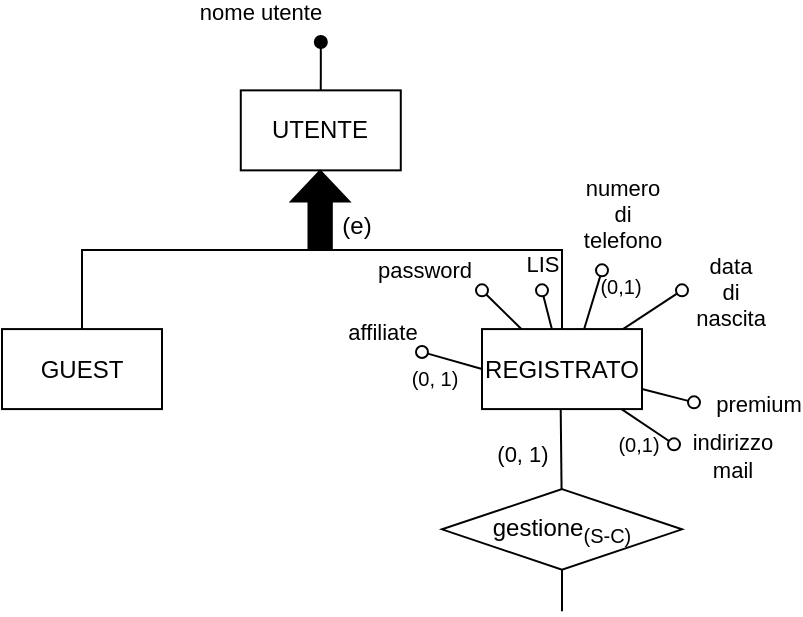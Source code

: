 <mxfile scale="1" border="10">
    <diagram id="-rriOPSDnHkLpZKLwRpb" name="Page-1">
        <mxGraphModel dx="3340" dy="2746" grid="1" gridSize="10" guides="1" tooltips="1" connect="1" arrows="1" fold="1" page="1" pageScale="1" pageWidth="850" pageHeight="1100" background="#FFFFFF" math="0" shadow="0">
            <root>
                <mxCell id="0"/>
                <mxCell id="1" parent="0"/>
                <mxCell id="343" style="edgeStyle=elbowEdgeStyle;html=1;exitX=0.5;exitY=1;exitDx=0;exitDy=0;entryX=0.5;entryY=0;entryDx=0;entryDy=0;endArrow=none;endFill=0;elbow=vertical;rounded=0;jumpStyle=arc;" parent="1" source="346" target="347" edge="1">
                    <mxGeometry relative="1" as="geometry">
                        <mxPoint x="-2300.58" y="-2022.46" as="sourcePoint"/>
                        <mxPoint x="-2380.59" y="-1962.46" as="targetPoint"/>
                    </mxGeometry>
                </mxCell>
                <mxCell id="344" style="edgeStyle=elbowEdgeStyle;elbow=vertical;html=1;exitX=0.5;exitY=1;exitDx=0;exitDy=0;entryX=0.5;entryY=0;entryDx=0;entryDy=0;endArrow=none;endFill=0;rounded=0;jumpStyle=arc;" parent="1" source="346" target="349" edge="1">
                    <mxGeometry relative="1" as="geometry"/>
                </mxCell>
                <mxCell id="346" value="UTENTE" style="whiteSpace=wrap;html=1;" parent="1" vertex="1">
                    <mxGeometry x="-2360.61" y="-2120.82" width="80" height="40" as="geometry"/>
                </mxCell>
                <mxCell id="347" value="GUEST" style="whiteSpace=wrap;html=1;" parent="1" vertex="1">
                    <mxGeometry x="-2480" y="-2001.46" width="80" height="40" as="geometry"/>
                </mxCell>
                <mxCell id="349" value="REGISTRATO" style="whiteSpace=wrap;html=1;" parent="1" vertex="1">
                    <mxGeometry x="-2240" y="-2001.46" width="80" height="40" as="geometry"/>
                </mxCell>
                <mxCell id="350" value="" style="shape=singleArrow;whiteSpace=wrap;html=1;arrowWidth=0.4;arrowSize=0.4;rotation=-90;fillColor=#000000;" parent="1" vertex="1">
                    <mxGeometry x="-2340.3" y="-2075.9" width="38.76" height="29.17" as="geometry"/>
                </mxCell>
                <mxCell id="351" value="(e)" style="text;html=1;align=center;verticalAlign=middle;resizable=0;points=[];autosize=1;strokeColor=none;fillColor=none;" parent="1" vertex="1">
                    <mxGeometry x="-2322.61" y="-2067.82" width="40" height="30" as="geometry"/>
                </mxCell>
                <mxCell id="352" value="" style="endArrow=oval;html=1;fillStyle=auto;strokeWidth=1;startSize=6;endSize=6;fillColor=#000000;startArrow=none;startFill=0;endFill=1;exitX=0.5;exitY=0;exitDx=0;exitDy=0;" parent="1" source="346" edge="1">
                    <mxGeometry width="50" height="50" relative="1" as="geometry">
                        <mxPoint x="-2180.58" y="-1539.8" as="sourcePoint"/>
                        <mxPoint x="-2320.58" y="-2144.98" as="targetPoint"/>
                    </mxGeometry>
                </mxCell>
                <mxCell id="353" value="nome utente" style="edgeLabel;html=1;align=center;verticalAlign=middle;resizable=0;points=[];" parent="352" vertex="1" connectable="0">
                    <mxGeometry x="0.479" y="1" relative="1" as="geometry">
                        <mxPoint x="-30" y="-21" as="offset"/>
                    </mxGeometry>
                </mxCell>
                <mxCell id="354" value="" style="endArrow=oval;html=1;fillStyle=auto;strokeWidth=1;startSize=6;endSize=6;fillColor=#000000;startArrow=none;startFill=0;endFill=0;" parent="1" source="349" edge="1">
                    <mxGeometry width="50" height="50" relative="1" as="geometry">
                        <mxPoint x="-2278.91" y="-1693.193" as="sourcePoint"/>
                        <mxPoint x="-2240" y="-2020.82" as="targetPoint"/>
                    </mxGeometry>
                </mxCell>
                <mxCell id="355" value="password" style="edgeLabel;html=1;align=center;verticalAlign=middle;resizable=0;points=[];" parent="354" vertex="1" connectable="0">
                    <mxGeometry x="0.479" y="1" relative="1" as="geometry">
                        <mxPoint x="-34" y="-16" as="offset"/>
                    </mxGeometry>
                </mxCell>
                <mxCell id="356" value="" style="endArrow=oval;html=1;fillStyle=auto;strokeWidth=1;startSize=6;endSize=6;fillColor=#000000;startArrow=none;startFill=0;endFill=0;" parent="1" source="349" edge="1">
                    <mxGeometry width="50" height="50" relative="1" as="geometry">
                        <mxPoint x="-2263.91" y="-1699.86" as="sourcePoint"/>
                        <mxPoint x="-2144" y="-1943.82" as="targetPoint"/>
                    </mxGeometry>
                </mxCell>
                <mxCell id="357" value="indirizzo&lt;br&gt;mail" style="edgeLabel;html=1;align=center;verticalAlign=middle;resizable=0;points=[];" parent="356" vertex="1" connectable="0">
                    <mxGeometry x="0.479" y="1" relative="1" as="geometry">
                        <mxPoint x="35" y="11" as="offset"/>
                    </mxGeometry>
                </mxCell>
                <mxCell id="358" value="" style="endArrow=oval;html=1;fillStyle=auto;strokeWidth=1;startSize=6;endSize=6;fillColor=#000000;startArrow=none;startFill=0;endFill=0;" parent="1" edge="1">
                    <mxGeometry width="50" height="50" relative="1" as="geometry">
                        <mxPoint x="-2188.924" y="-2001.46" as="sourcePoint"/>
                        <mxPoint x="-2180" y="-2030.82" as="targetPoint"/>
                    </mxGeometry>
                </mxCell>
                <mxCell id="359" value="numero&lt;br&gt;di&lt;br&gt;telefono" style="edgeLabel;html=1;align=center;verticalAlign=middle;resizable=0;points=[];" parent="358" vertex="1" connectable="0">
                    <mxGeometry x="0.479" y="1" relative="1" as="geometry">
                        <mxPoint x="13" y="-36" as="offset"/>
                    </mxGeometry>
                </mxCell>
                <mxCell id="360" value="" style="endArrow=oval;html=1;fillStyle=auto;strokeWidth=1;startSize=6;endSize=6;fillColor=#000000;startArrow=none;startFill=0;endFill=0;" parent="1" source="349" edge="1">
                    <mxGeometry width="50" height="50" relative="1" as="geometry">
                        <mxPoint x="-2243.91" y="-1679.86" as="sourcePoint"/>
                        <mxPoint x="-2140" y="-2020.82" as="targetPoint"/>
                    </mxGeometry>
                </mxCell>
                <mxCell id="361" value="data&lt;br&gt;di&lt;br&gt;nascita" style="edgeLabel;html=1;align=center;verticalAlign=middle;resizable=0;points=[];" parent="360" vertex="1" connectable="0">
                    <mxGeometry x="0.479" y="1" relative="1" as="geometry">
                        <mxPoint x="32" y="-4" as="offset"/>
                    </mxGeometry>
                </mxCell>
                <mxCell id="362" value="" style="endArrow=oval;html=1;fillStyle=auto;strokeWidth=1;startSize=6;endSize=6;fillColor=#000000;startArrow=none;startFill=0;endFill=0;" parent="1" source="349" edge="1">
                    <mxGeometry width="50" height="50" relative="1" as="geometry">
                        <mxPoint x="-2209.33" y="-1992.04" as="sourcePoint"/>
                        <mxPoint x="-2210" y="-2020.82" as="targetPoint"/>
                    </mxGeometry>
                </mxCell>
                <mxCell id="363" value="LIS" style="edgeLabel;html=1;align=center;verticalAlign=middle;resizable=0;points=[];" parent="362" vertex="1" connectable="0">
                    <mxGeometry x="0.479" y="1" relative="1" as="geometry">
                        <mxPoint x="-1" y="-18" as="offset"/>
                    </mxGeometry>
                </mxCell>
                <mxCell id="373" value="" style="endArrow=oval;html=1;fillStyle=auto;strokeWidth=1;startSize=6;endSize=6;fillColor=#000000;startArrow=none;startFill=0;endFill=0;exitX=1;exitY=0.75;exitDx=0;exitDy=0;" parent="1" source="349" edge="1">
                    <mxGeometry width="50" height="50" relative="1" as="geometry">
                        <mxPoint x="-2170.315" y="-1951.46" as="sourcePoint"/>
                        <mxPoint x="-2134" y="-1964.82" as="targetPoint"/>
                    </mxGeometry>
                </mxCell>
                <mxCell id="374" value="premium" style="edgeLabel;html=1;align=center;verticalAlign=middle;resizable=0;points=[];" parent="373" vertex="1" connectable="0">
                    <mxGeometry x="0.479" y="1" relative="1" as="geometry">
                        <mxPoint x="38" y="3" as="offset"/>
                    </mxGeometry>
                </mxCell>
                <mxCell id="382" value="&lt;font style=&quot;font-size: 10px;&quot;&gt;(0,1)&lt;/font&gt;" style="text;html=1;align=center;verticalAlign=middle;resizable=0;points=[];autosize=1;strokeColor=none;fillColor=none;" parent="1" vertex="1">
                    <mxGeometry x="-2191" y="-2037.82" width="40" height="30" as="geometry"/>
                </mxCell>
                <mxCell id="383" value="(0,1)" style="text;html=1;align=center;verticalAlign=middle;resizable=0;points=[];autosize=1;strokeColor=none;fillColor=none;fontSize=10;" parent="1" vertex="1">
                    <mxGeometry x="-2181.15" y="-1955.54" width="39" height="24" as="geometry"/>
                </mxCell>
                <mxCell id="384" value="" style="edgeStyle=none;shape=connector;rounded=1;fillStyle=auto;html=1;labelBackgroundColor=default;strokeColor=default;strokeWidth=1;fontFamily=Helvetica;fontSize=11;fontColor=default;endArrow=none;startSize=6;endSize=6;fillColor=#000000;exitX=0.5;exitY=1;exitDx=0;exitDy=0;" parent="1" target="386" edge="1">
                    <mxGeometry relative="1" as="geometry">
                        <mxPoint x="-2200.65" y="-1961.46" as="sourcePoint"/>
                    </mxGeometry>
                </mxCell>
                <mxCell id="385" value="(0, 1)" style="edgeLabel;html=1;align=center;verticalAlign=middle;resizable=0;points=[];fontSize=11;fontFamily=Helvetica;fontColor=default;" parent="384" vertex="1" connectable="0">
                    <mxGeometry x="-0.268" y="1" relative="1" as="geometry">
                        <mxPoint x="-21" y="8" as="offset"/>
                    </mxGeometry>
                </mxCell>
                <mxCell id="386" value="&lt;font style=&quot;font-size: 12px;&quot;&gt;gestione&lt;sub style=&quot;&quot;&gt;(S-C)&lt;/sub&gt;&lt;/font&gt;" style="rhombus;whiteSpace=wrap;html=1;" parent="1" vertex="1">
                    <mxGeometry x="-2260.0" y="-1921.46" width="120" height="40.28" as="geometry"/>
                </mxCell>
                <mxCell id="390" value="" style="endArrow=none;html=1;entryX=0.5;entryY=1;entryDx=0;entryDy=0;" parent="1" target="386" edge="1">
                    <mxGeometry width="50" height="50" relative="1" as="geometry">
                        <mxPoint x="-2200.01" y="-1860.32" as="sourcePoint"/>
                        <mxPoint x="-2109.01" y="-1911.32" as="targetPoint"/>
                    </mxGeometry>
                </mxCell>
                <mxCell id="391" value="" style="endArrow=oval;html=1;fillStyle=auto;strokeWidth=1;startSize=6;endSize=6;fillColor=#000000;startArrow=none;startFill=0;endFill=0;strokeColor=#000000;exitX=0;exitY=0.5;exitDx=0;exitDy=0;" parent="1" source="349" edge="1">
                    <mxGeometry width="50" height="50" relative="1" as="geometry">
                        <mxPoint x="-2178.21" y="-1899.26" as="sourcePoint"/>
                        <mxPoint x="-2270" y="-1990" as="targetPoint"/>
                    </mxGeometry>
                </mxCell>
                <mxCell id="393" value="&lt;font style=&quot;font-size: 11px;&quot;&gt;affiliate&lt;/font&gt;" style="text;html=1;align=center;verticalAlign=middle;resizable=0;points=[];autosize=1;strokeColor=none;fillColor=none;" parent="1" vertex="1">
                    <mxGeometry x="-2320" y="-2015" width="60" height="30" as="geometry"/>
                </mxCell>
                <mxCell id="394" value="&lt;font style=&quot;font-size: 10px;&quot;&gt;(0, 1)&lt;/font&gt;" style="edgeLabel;html=1;align=center;verticalAlign=middle;resizable=0;points=[];fontSize=11;fontFamily=Helvetica;fontColor=default;" parent="1" vertex="1" connectable="0">
                    <mxGeometry x="-2264.001" y="-1977.0" as="geometry"/>
                </mxCell>
            </root>
        </mxGraphModel>
    </diagram>
</mxfile>